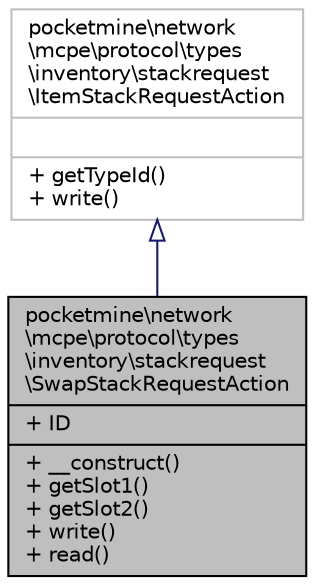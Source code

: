 digraph "pocketmine\network\mcpe\protocol\types\inventory\stackrequest\SwapStackRequestAction"
{
 // INTERACTIVE_SVG=YES
 // LATEX_PDF_SIZE
  edge [fontname="Helvetica",fontsize="10",labelfontname="Helvetica",labelfontsize="10"];
  node [fontname="Helvetica",fontsize="10",shape=record];
  Node1 [label="{pocketmine\\network\l\\mcpe\\protocol\\types\l\\inventory\\stackrequest\l\\SwapStackRequestAction\n|+ ID\l|+ __construct()\l+ getSlot1()\l+ getSlot2()\l+ write()\l+ read()\l}",height=0.2,width=0.4,color="black", fillcolor="grey75", style="filled", fontcolor="black",tooltip=" "];
  Node2 -> Node1 [dir="back",color="midnightblue",fontsize="10",style="solid",arrowtail="onormal",fontname="Helvetica"];
  Node2 [label="{pocketmine\\network\l\\mcpe\\protocol\\types\l\\inventory\\stackrequest\l\\ItemStackRequestAction\n||+ getTypeId()\l+ write()\l}",height=0.2,width=0.4,color="grey75", fillcolor="white", style="filled",URL="$d8/d3b/classpocketmine_1_1network_1_1mcpe_1_1protocol_1_1types_1_1inventory_1_1stackrequest_1_1_item_stack_request_action.html",tooltip=" "];
}
